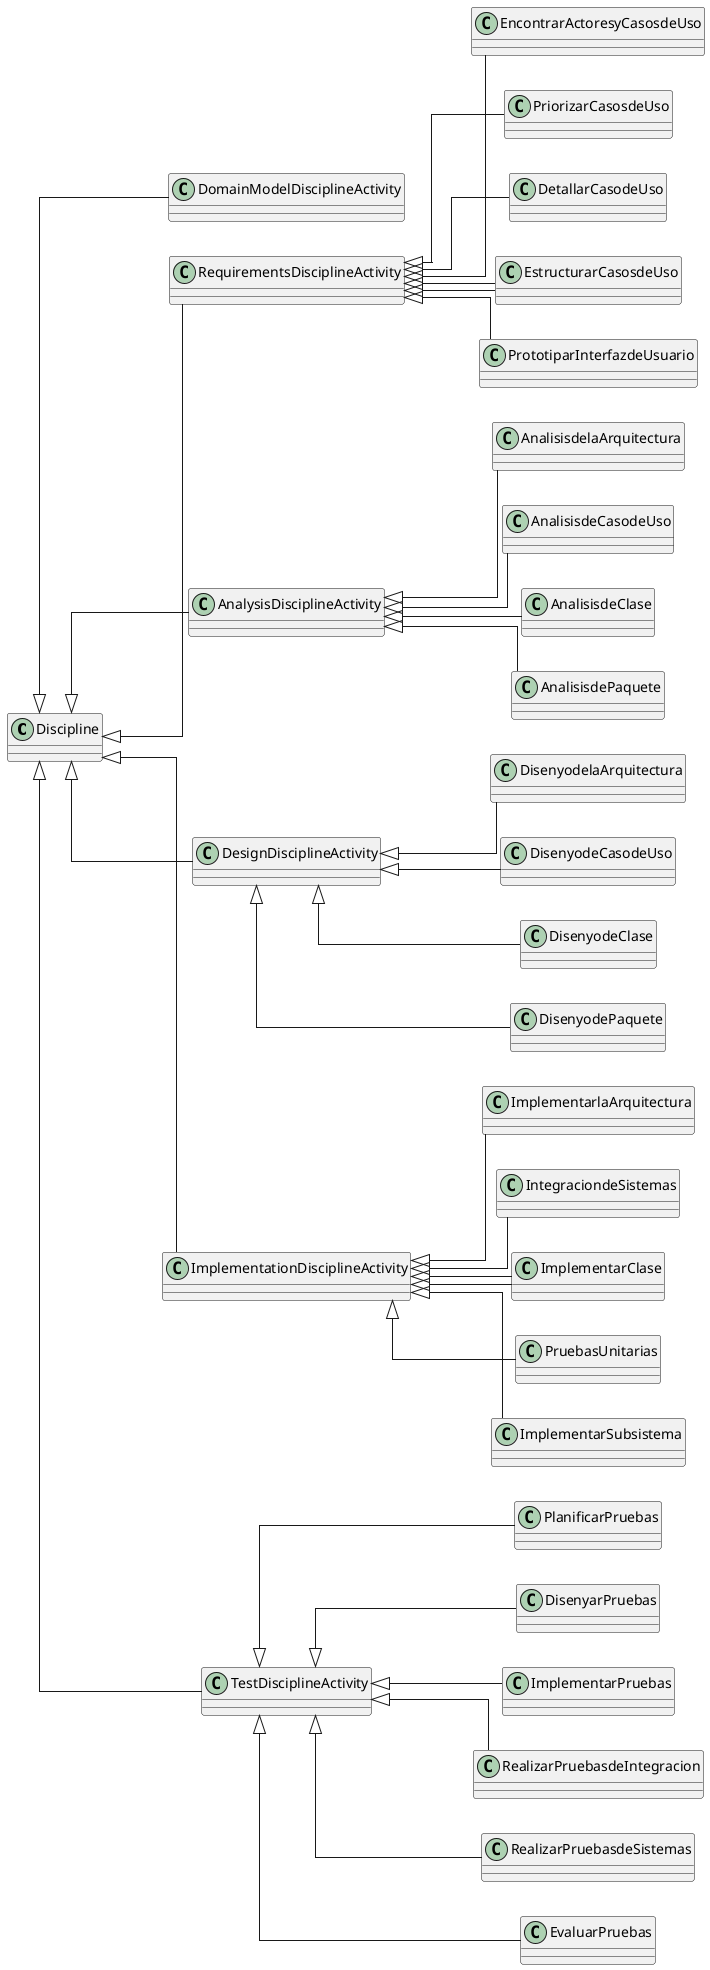 @startuml

left to right direction
skinparam Linetype ortho

Class Discipline
Class DomainModelDisciplineActivity
Class RequirementsDisciplineActivity
Class AnalysisDisciplineActivity
Class DesignDisciplineActivity
Class ImplementationDisciplineActivity
Class TestDisciplineActivity

Class EncontrarActoresyCasosdeUso
Class PriorizarCasosdeUso
Class DetallarCasodeUso
Class EstructurarCasosdeUso
Class PrototiparInterfazdeUsuario
Class AnalisisdelaArquitectura
Class AnalisisdeCasodeUso
Class AnalisisdeClase
Class AnalisisdePaquete
Class DisenyodelaArquitectura
Class DisenyodeCasodeUso
Class DisenyodeClase
Class DisenyodePaquete
Class ImplementarlaArquitectura
Class IntegraciondeSistemas
Class ImplementarClase
Class PruebasUnitarias
Class ImplementarSubsistema
Class PlanificarPruebas
Class DisenyarPruebas
Class ImplementarPruebas
Class RealizarPruebasdeIntegracion
Class RealizarPruebasdeSistemas
Class EvaluarPruebas

Discipline <|-- DomainModelDisciplineActivity
Discipline <|-- RequirementsDisciplineActivity
Discipline <|-- AnalysisDisciplineActivity
Discipline <|-- DesignDisciplineActivity
Discipline <|-- ImplementationDisciplineActivity
Discipline <|-- TestDisciplineActivity

RequirementsDisciplineActivity <|-- EncontrarActoresyCasosdeUso
RequirementsDisciplineActivity <|-- PriorizarCasosdeUso
RequirementsDisciplineActivity <|-- DetallarCasodeUso
RequirementsDisciplineActivity <|-- EstructurarCasosdeUso
RequirementsDisciplineActivity <|-- PrototiparInterfazdeUsuario
RequirementsDisciplineActivity <|-- EstructurarCasosdeUso

AnalysisDisciplineActivity <|-- AnalisisdelaArquitectura
AnalysisDisciplineActivity <|-- AnalisisdeCasodeUso
AnalysisDisciplineActivity <|-- AnalisisdeClase
AnalysisDisciplineActivity <|-- AnalisisdePaquete

DesignDisciplineActivity <|-- DisenyodelaArquitectura
DesignDisciplineActivity <|-- DisenyodeCasodeUso
DesignDisciplineActivity <|-- DisenyodeClase
DesignDisciplineActivity <|-- DisenyodePaquete

ImplementationDisciplineActivity <|-- ImplementarlaArquitectura
ImplementationDisciplineActivity <|-- IntegraciondeSistemas
ImplementationDisciplineActivity <|-- ImplementarClase
ImplementationDisciplineActivity <|-- ImplementarClase
ImplementationDisciplineActivity <|-- PruebasUnitarias
ImplementationDisciplineActivity <|-- ImplementarSubsistema

TestDisciplineActivity <|-- PlanificarPruebas
TestDisciplineActivity <|-- DisenyarPruebas
TestDisciplineActivity <|-- ImplementarPruebas
TestDisciplineActivity <|-- RealizarPruebasdeIntegracion
TestDisciplineActivity <|-- RealizarPruebasdeSistemas
TestDisciplineActivity <|-- EvaluarPruebas

@enduml
